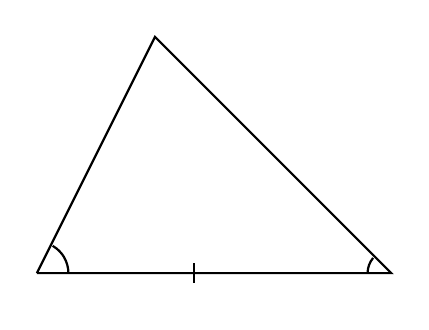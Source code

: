 \begin{tikzpicture}
\node at (0,0) {};
\node (v1) at (-2.5,-1) {};
\node (v2) at (2,-1) {};
\node (v3) at (-1,2) {};
\draw[thick] (v1.center) -- (v2.center) -- (v3.center) -- (v1.center);
\node (v5) at (-0.5,-1.25) {};
\node (v4) at (-0.5,-0.75) {};
\draw [thick] (v4) edge (v5);
\node (v6) at (0,0.6) {};
\node (v7) at (0.4,1) {};
\node (v8) at (0.2,0.4) {};
\node (v9) at (0.6,0.8) {};
%\draw[thick]  (v6) edge (v7);
%\draw [thick] (v8) edge (v9);
\node (v12) at (-2,0.6) {};
\node (v13) at (-1.5,0.4) {};
\node (v10) at (-1.9,0.8) {};
\node (v11) at (-1.4,0.6) {};
\node (v14) at (-2.1,0.4) {};
\node (v15) at (-1.6,0.2) {};
%\draw [thick] (v10) edge (v11);
%\draw [thick] (v12) edge (v13);
%\draw [thick] (v14) edge (v15);

\draw [thick] (-2.1,-1) arc (0:60:0.4);
\draw[thick] (1.7,-1) arc (180:140:0.3);
\end{tikzpicture}